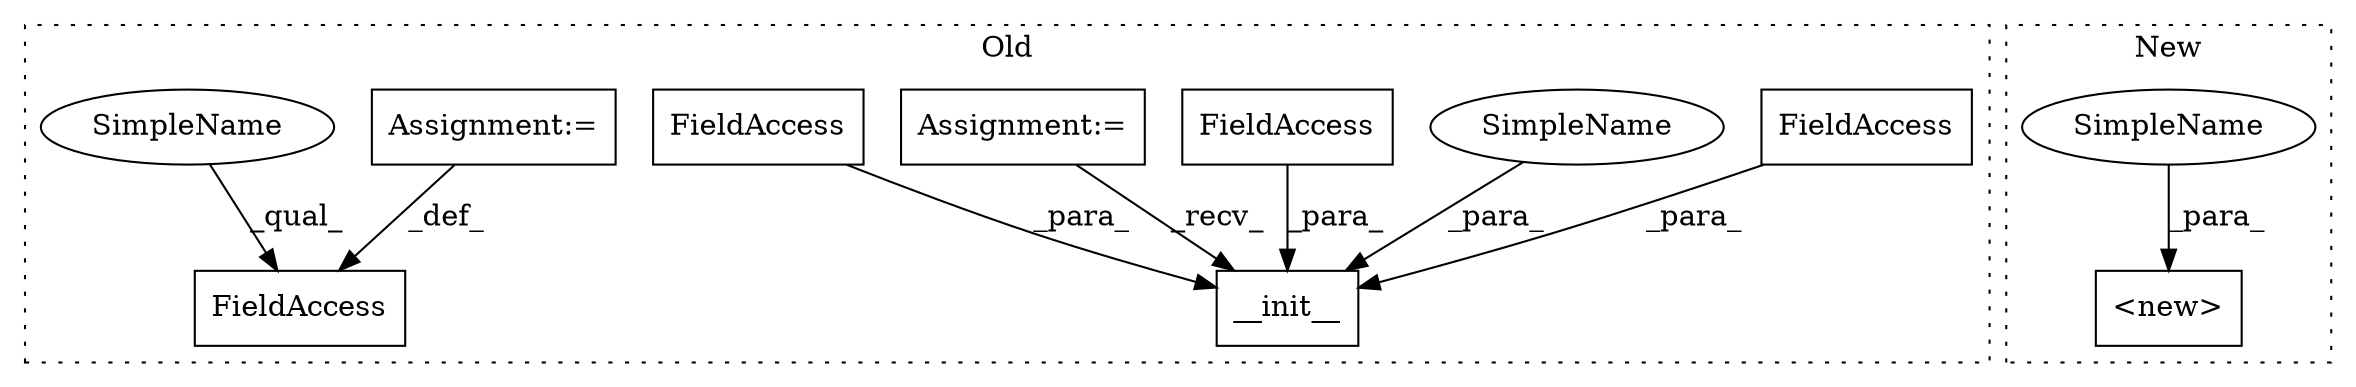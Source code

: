 digraph G {
subgraph cluster0 {
1 [label="__init__" a="32" s="447,487" l="9,1" shape="box"];
3 [label="FieldAccess" a="22" s="467" l="12" shape="box"];
4 [label="Assignment:=" a="7" s="378" l="17" shape="box"];
5 [label="FieldAccess" a="22" s="461" l="5" shape="box"];
6 [label="FieldAccess" a="22" s="480" l="7" shape="box"];
7 [label="FieldAccess" a="22" s="745" l="17" shape="box"];
8 [label="Assignment:=" a="7" s="417" l="6" shape="box"];
9 [label="SimpleName" a="42" s="456" l="4" shape="ellipse"];
10 [label="SimpleName" a="42" s="745" l="4" shape="ellipse"];
label = "Old";
style="dotted";
}
subgraph cluster1 {
2 [label="<new>" a="46" s="361,383" l="6,2" shape="box"];
11 [label="SimpleName" a="42" s="379" l="4" shape="ellipse"];
label = "New";
style="dotted";
}
3 -> 1 [label="_para_"];
4 -> 1 [label="_recv_"];
5 -> 1 [label="_para_"];
6 -> 1 [label="_para_"];
8 -> 7 [label="_def_"];
9 -> 1 [label="_para_"];
10 -> 7 [label="_qual_"];
11 -> 2 [label="_para_"];
}